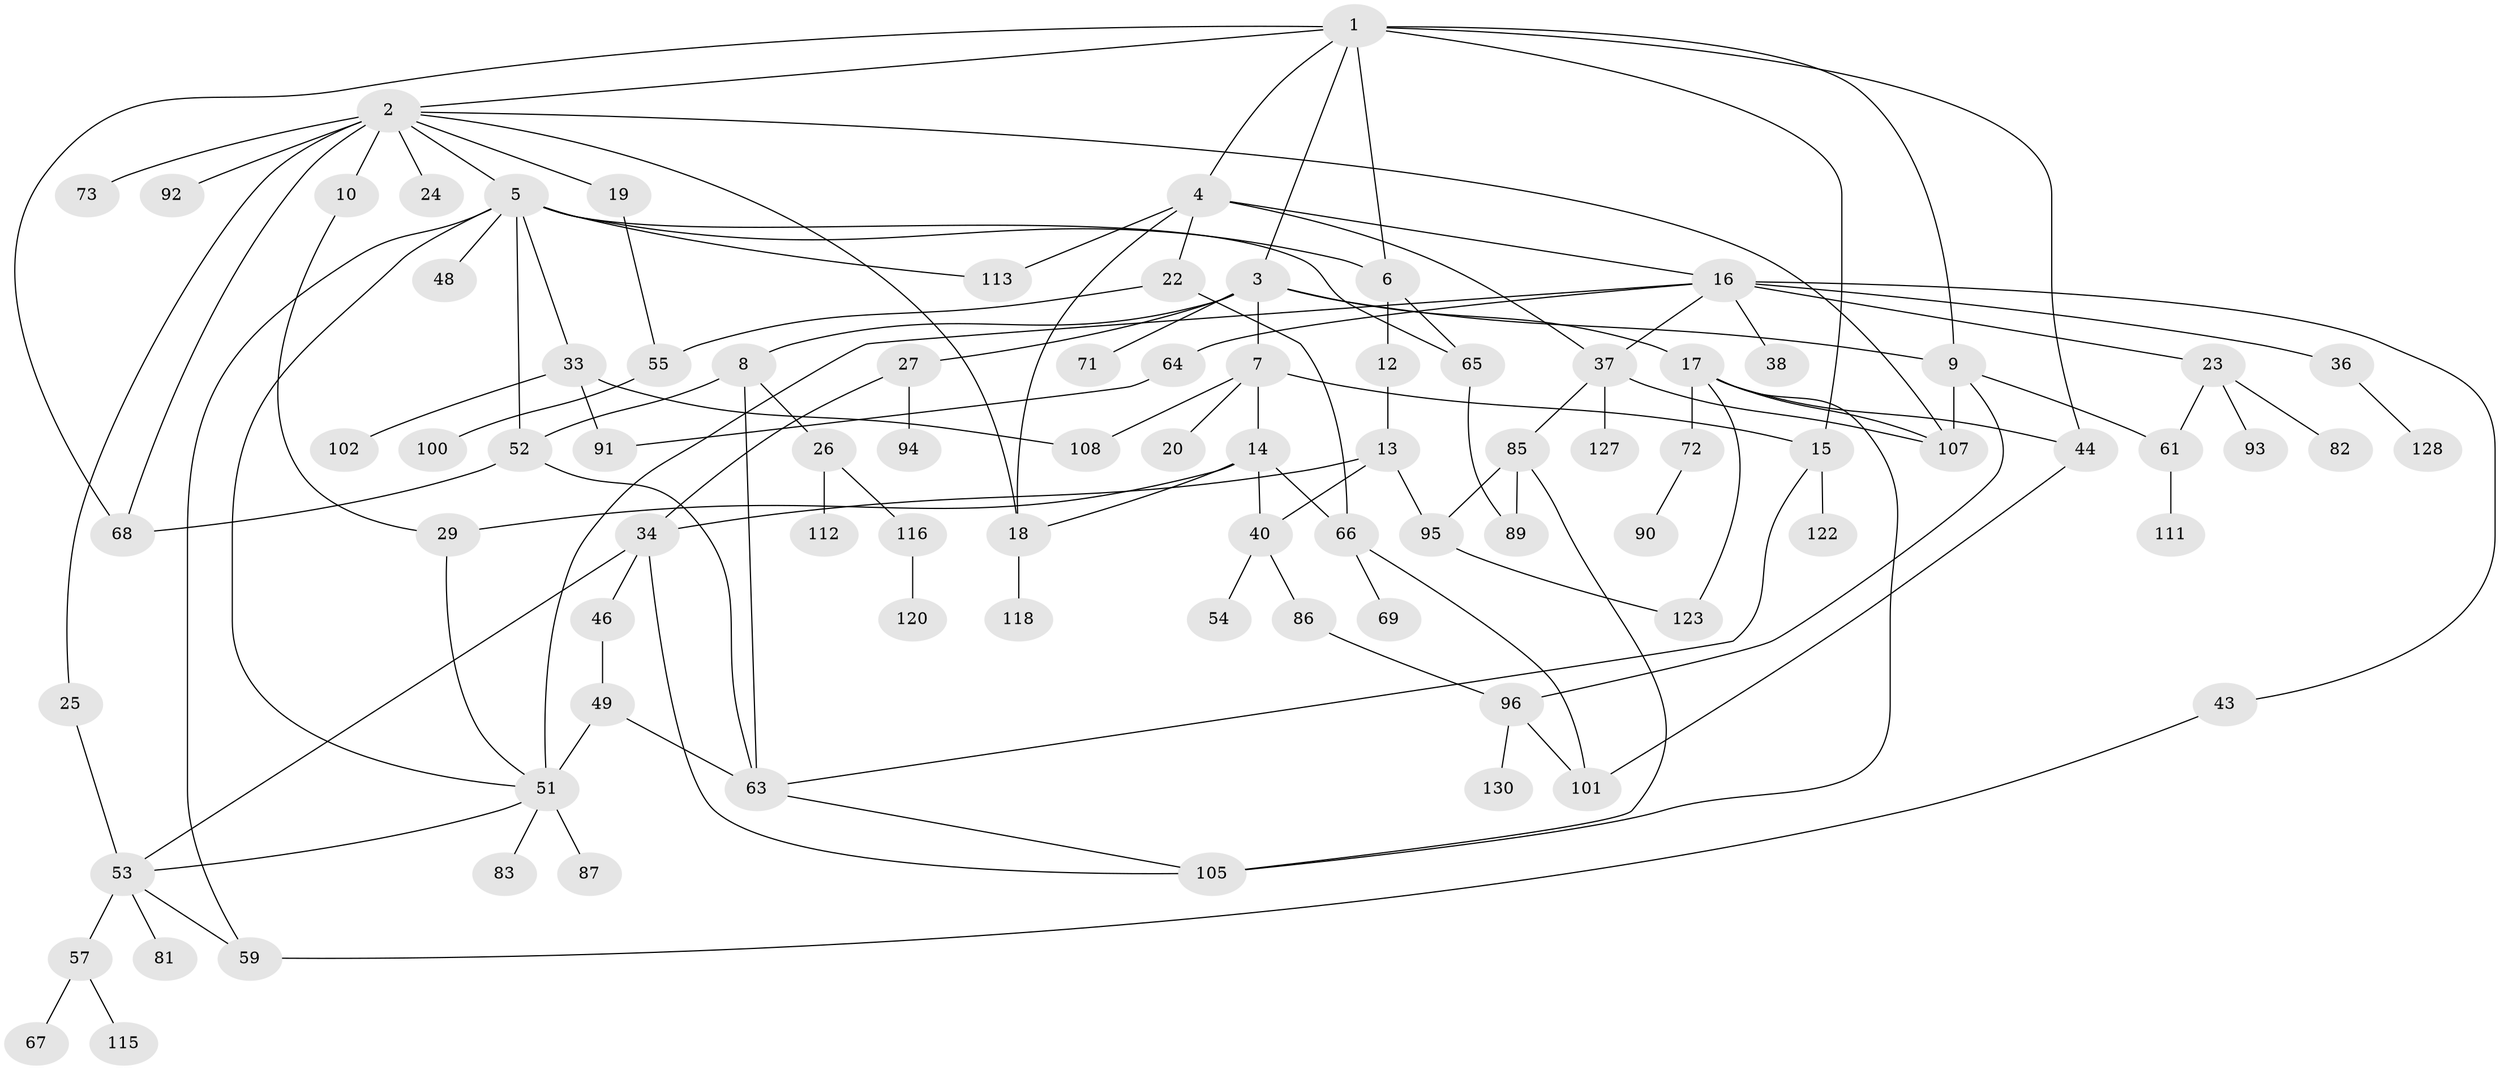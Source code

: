 // Generated by graph-tools (version 1.1) at 2025/23/03/03/25 07:23:30]
// undirected, 87 vertices, 128 edges
graph export_dot {
graph [start="1"]
  node [color=gray90,style=filled];
  1 [super="+31"];
  2 [super="+11"];
  3 [super="+41"];
  4 [super="+75"];
  5 [super="+32"];
  6 [super="+117"];
  7 [super="+35"];
  8;
  9 [super="+30"];
  10;
  12;
  13 [super="+39"];
  14 [super="+88"];
  15 [super="+62"];
  16 [super="+50"];
  17 [super="+21"];
  18 [super="+28"];
  19 [super="+76"];
  20;
  22;
  23 [super="+42"];
  24 [super="+119"];
  25;
  26 [super="+45"];
  27;
  29 [super="+77"];
  33 [super="+97"];
  34 [super="+104"];
  36;
  37 [super="+60"];
  38 [super="+70"];
  40 [super="+80"];
  43;
  44 [super="+47"];
  46 [super="+124"];
  48;
  49 [super="+109"];
  51 [super="+126"];
  52 [super="+56"];
  53 [super="+58"];
  54;
  55 [super="+98"];
  57 [super="+125"];
  59;
  61 [super="+78"];
  63 [super="+79"];
  64;
  65;
  66 [super="+103"];
  67;
  68 [super="+106"];
  69;
  71;
  72 [super="+84"];
  73 [super="+74"];
  81;
  82;
  83;
  85;
  86;
  87;
  89;
  90 [super="+99"];
  91 [super="+121"];
  92;
  93;
  94;
  95;
  96;
  100 [super="+129"];
  101 [super="+114"];
  102;
  105;
  107 [super="+110"];
  108;
  111;
  112;
  113;
  115;
  116;
  118;
  120;
  122;
  123;
  127;
  128;
  130;
  1 -- 2;
  1 -- 3;
  1 -- 4;
  1 -- 6;
  1 -- 15;
  1 -- 44;
  1 -- 68;
  1 -- 9;
  2 -- 5;
  2 -- 10 [weight=2];
  2 -- 19;
  2 -- 25;
  2 -- 107;
  2 -- 68;
  2 -- 18;
  2 -- 24;
  2 -- 73;
  2 -- 92;
  3 -- 7;
  3 -- 8;
  3 -- 9;
  3 -- 17;
  3 -- 27;
  3 -- 71;
  4 -- 16;
  4 -- 22;
  4 -- 37;
  4 -- 113;
  4 -- 18;
  5 -- 51;
  5 -- 65;
  5 -- 113;
  5 -- 48;
  5 -- 33;
  5 -- 52;
  5 -- 6;
  5 -- 59;
  6 -- 12;
  6 -- 65;
  7 -- 14;
  7 -- 20;
  7 -- 108;
  7 -- 15;
  8 -- 26;
  8 -- 63;
  8 -- 52;
  9 -- 96;
  9 -- 61;
  9 -- 107;
  10 -- 29;
  12 -- 13;
  13 -- 40;
  13 -- 95;
  13 -- 34;
  14 -- 18;
  14 -- 66;
  14 -- 40;
  14 -- 29;
  15 -- 122;
  15 -- 63;
  16 -- 23;
  16 -- 36;
  16 -- 37;
  16 -- 38;
  16 -- 43;
  16 -- 51;
  16 -- 64;
  17 -- 72;
  17 -- 107;
  17 -- 105;
  17 -- 123;
  17 -- 44;
  18 -- 118;
  19 -- 55;
  22 -- 66;
  22 -- 55;
  23 -- 82;
  23 -- 93;
  23 -- 61;
  25 -- 53;
  26 -- 112;
  26 -- 116;
  27 -- 34;
  27 -- 94;
  29 -- 51;
  33 -- 102;
  33 -- 108;
  33 -- 91 [weight=2];
  34 -- 46;
  34 -- 53;
  34 -- 105;
  36 -- 128;
  37 -- 85;
  37 -- 127;
  37 -- 107;
  40 -- 54;
  40 -- 86;
  43 -- 59;
  44 -- 101;
  46 -- 49;
  49 -- 51;
  49 -- 63;
  51 -- 83;
  51 -- 87;
  51 -- 53;
  52 -- 68;
  52 -- 63;
  53 -- 57 [weight=2];
  53 -- 59;
  53 -- 81;
  55 -- 100;
  57 -- 67;
  57 -- 115;
  61 -- 111;
  63 -- 105;
  64 -- 91;
  65 -- 89;
  66 -- 69;
  66 -- 101;
  72 -- 90;
  85 -- 95;
  85 -- 105;
  85 -- 89;
  86 -- 96;
  95 -- 123;
  96 -- 130;
  96 -- 101;
  116 -- 120;
}
